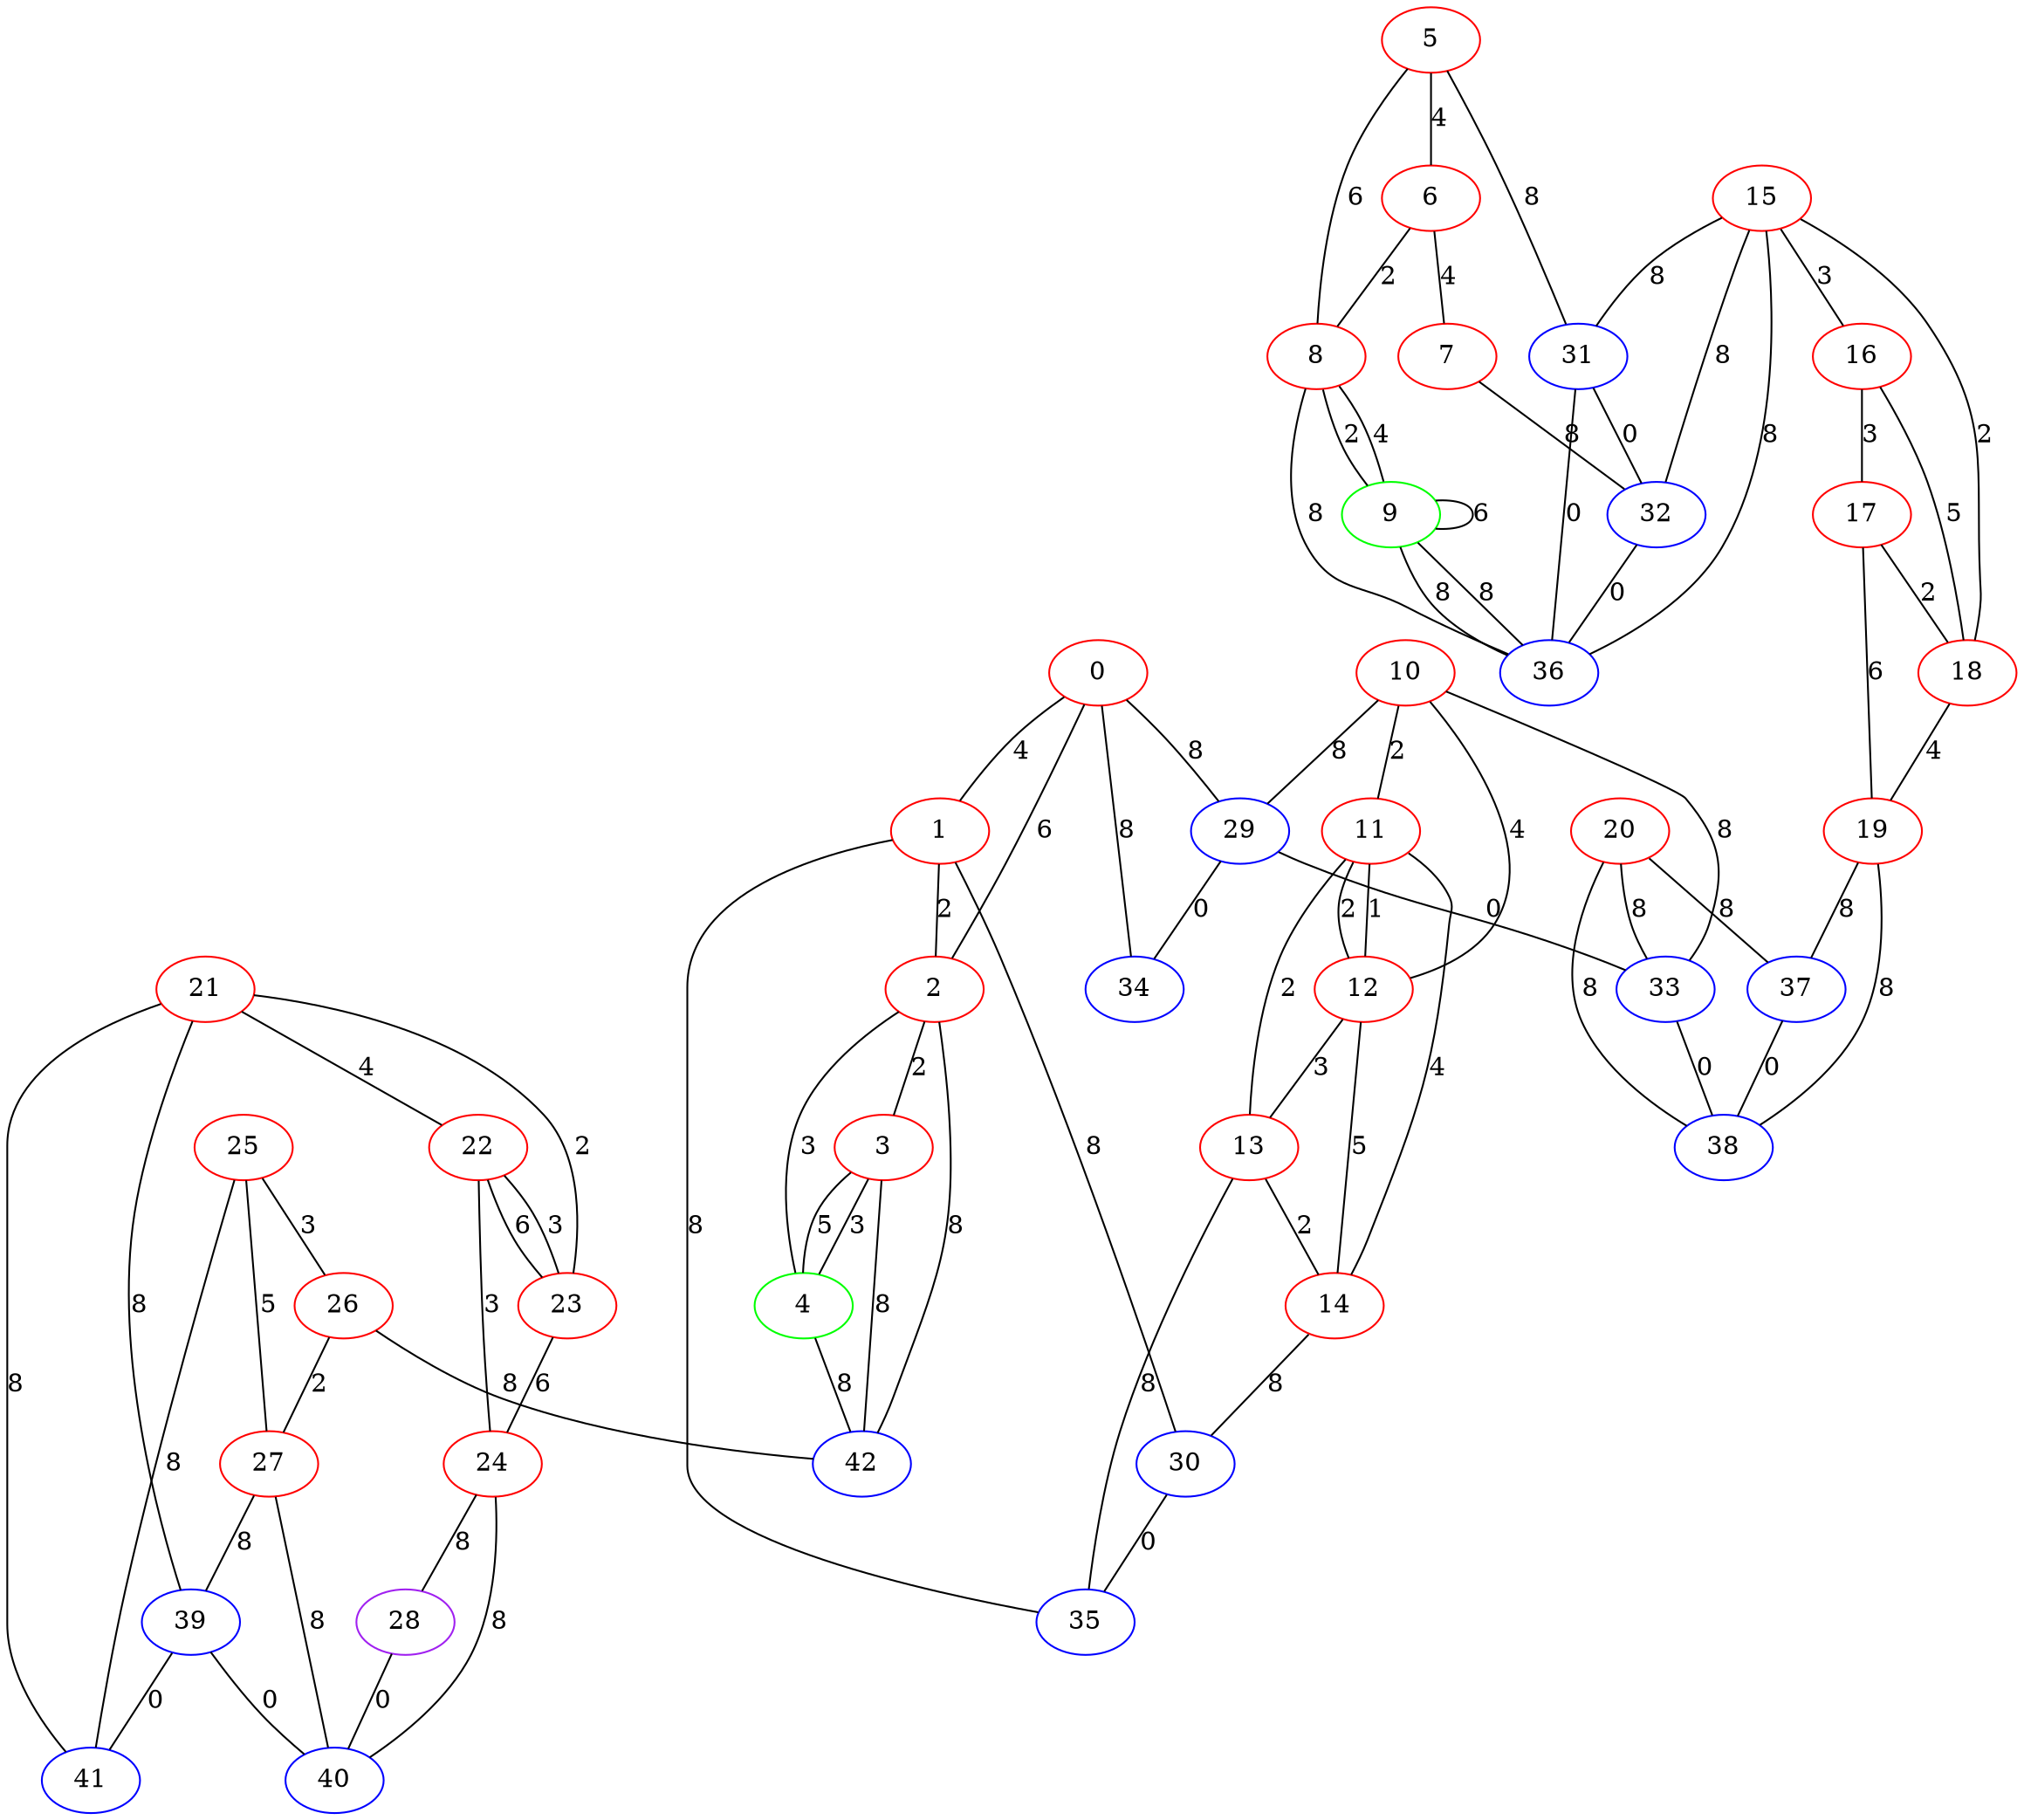 graph "" {
0 [color=red, weight=1];
1 [color=red, weight=1];
2 [color=red, weight=1];
3 [color=red, weight=1];
4 [color=green, weight=2];
5 [color=red, weight=1];
6 [color=red, weight=1];
7 [color=red, weight=1];
8 [color=red, weight=1];
9 [color=green, weight=2];
10 [color=red, weight=1];
11 [color=red, weight=1];
12 [color=red, weight=1];
13 [color=red, weight=1];
14 [color=red, weight=1];
15 [color=red, weight=1];
16 [color=red, weight=1];
17 [color=red, weight=1];
18 [color=red, weight=1];
19 [color=red, weight=1];
20 [color=red, weight=1];
21 [color=red, weight=1];
22 [color=red, weight=1];
23 [color=red, weight=1];
24 [color=red, weight=1];
25 [color=red, weight=1];
26 [color=red, weight=1];
27 [color=red, weight=1];
28 [color=purple, weight=4];
29 [color=blue, weight=3];
30 [color=blue, weight=3];
31 [color=blue, weight=3];
32 [color=blue, weight=3];
33 [color=blue, weight=3];
34 [color=blue, weight=3];
35 [color=blue, weight=3];
36 [color=blue, weight=3];
37 [color=blue, weight=3];
38 [color=blue, weight=3];
39 [color=blue, weight=3];
40 [color=blue, weight=3];
41 [color=blue, weight=3];
42 [color=blue, weight=3];
0 -- 1  [key=0, label=4];
0 -- 2  [key=0, label=6];
0 -- 34  [key=0, label=8];
0 -- 29  [key=0, label=8];
1 -- 2  [key=0, label=2];
1 -- 35  [key=0, label=8];
1 -- 30  [key=0, label=8];
2 -- 42  [key=0, label=8];
2 -- 3  [key=0, label=2];
2 -- 4  [key=0, label=3];
3 -- 4  [key=0, label=3];
3 -- 4  [key=1, label=5];
3 -- 42  [key=0, label=8];
4 -- 42  [key=0, label=8];
5 -- 8  [key=0, label=6];
5 -- 6  [key=0, label=4];
5 -- 31  [key=0, label=8];
6 -- 8  [key=0, label=2];
6 -- 7  [key=0, label=4];
7 -- 32  [key=0, label=8];
8 -- 9  [key=0, label=2];
8 -- 9  [key=1, label=4];
8 -- 36  [key=0, label=8];
9 -- 9  [key=0, label=6];
9 -- 36  [key=0, label=8];
9 -- 36  [key=1, label=8];
10 -- 33  [key=0, label=8];
10 -- 11  [key=0, label=2];
10 -- 12  [key=0, label=4];
10 -- 29  [key=0, label=8];
11 -- 12  [key=0, label=1];
11 -- 12  [key=1, label=2];
11 -- 13  [key=0, label=2];
11 -- 14  [key=0, label=4];
12 -- 13  [key=0, label=3];
12 -- 14  [key=0, label=5];
13 -- 35  [key=0, label=8];
13 -- 14  [key=0, label=2];
14 -- 30  [key=0, label=8];
15 -- 16  [key=0, label=3];
15 -- 32  [key=0, label=8];
15 -- 18  [key=0, label=2];
15 -- 36  [key=0, label=8];
15 -- 31  [key=0, label=8];
16 -- 17  [key=0, label=3];
16 -- 18  [key=0, label=5];
17 -- 18  [key=0, label=2];
17 -- 19  [key=0, label=6];
18 -- 19  [key=0, label=4];
19 -- 37  [key=0, label=8];
19 -- 38  [key=0, label=8];
20 -- 33  [key=0, label=8];
20 -- 37  [key=0, label=8];
20 -- 38  [key=0, label=8];
21 -- 41  [key=0, label=8];
21 -- 39  [key=0, label=8];
21 -- 22  [key=0, label=4];
21 -- 23  [key=0, label=2];
22 -- 24  [key=0, label=3];
22 -- 23  [key=0, label=6];
22 -- 23  [key=1, label=3];
23 -- 24  [key=0, label=6];
24 -- 40  [key=0, label=8];
24 -- 28  [key=0, label=8];
25 -- 41  [key=0, label=8];
25 -- 26  [key=0, label=3];
25 -- 27  [key=0, label=5];
26 -- 42  [key=0, label=8];
26 -- 27  [key=0, label=2];
27 -- 40  [key=0, label=8];
27 -- 39  [key=0, label=8];
28 -- 40  [key=0, label=0];
29 -- 33  [key=0, label=0];
29 -- 34  [key=0, label=0];
30 -- 35  [key=0, label=0];
31 -- 32  [key=0, label=0];
31 -- 36  [key=0, label=0];
32 -- 36  [key=0, label=0];
33 -- 38  [key=0, label=0];
37 -- 38  [key=0, label=0];
39 -- 40  [key=0, label=0];
39 -- 41  [key=0, label=0];
}
